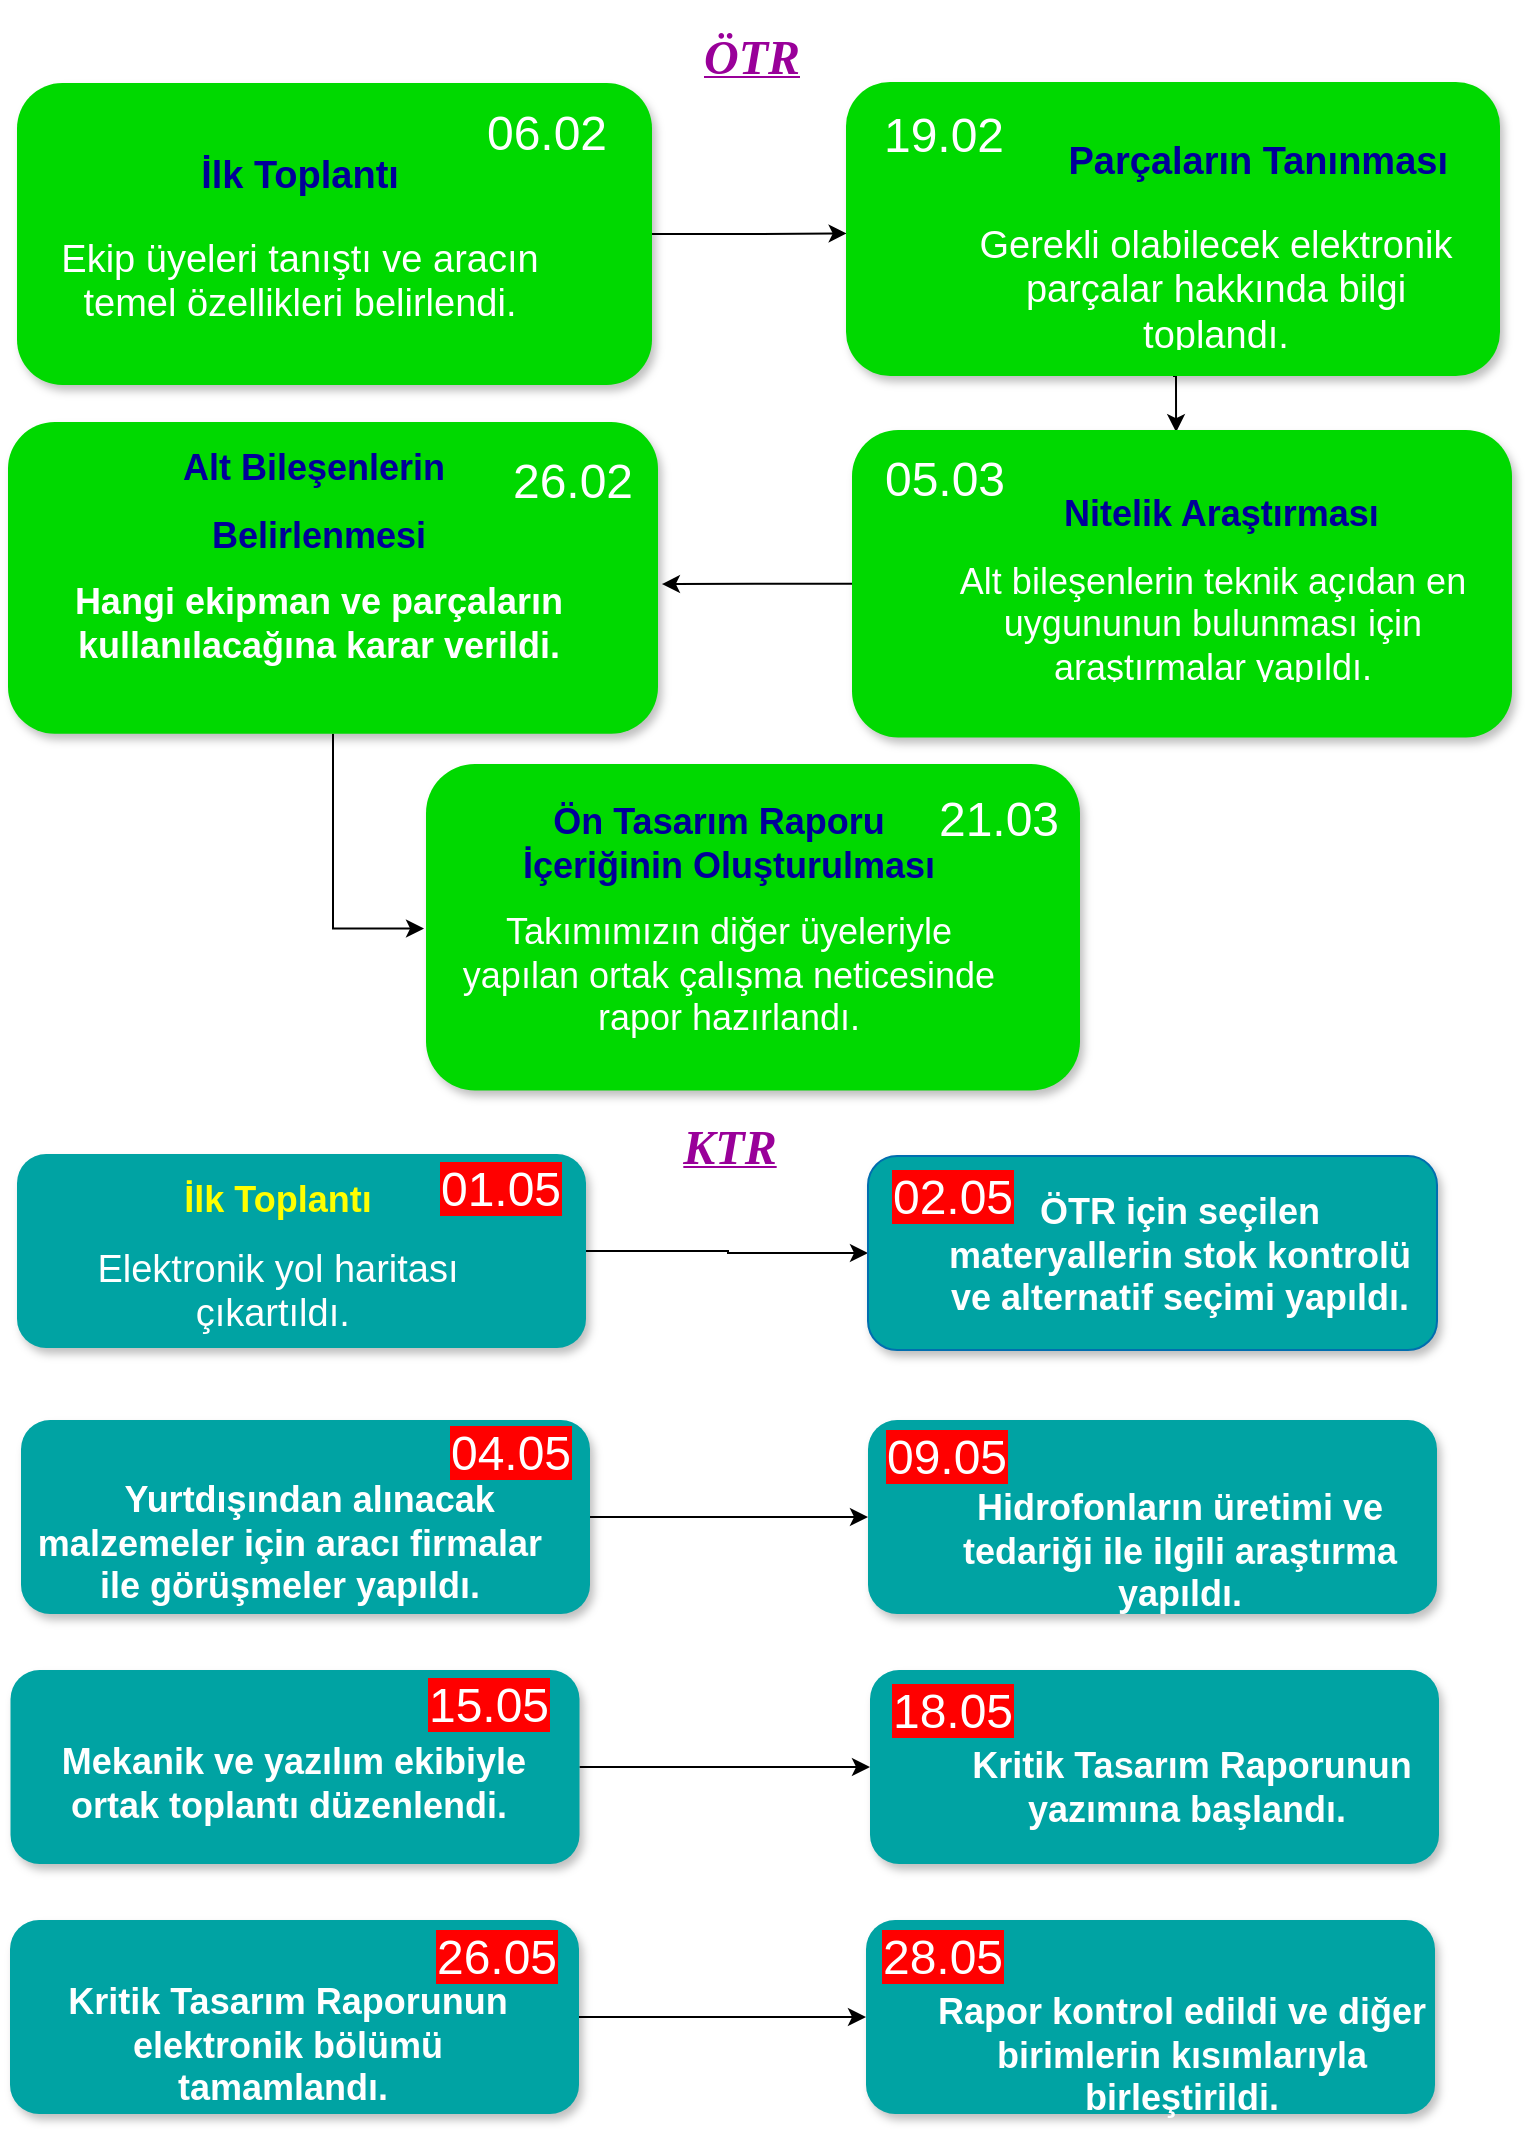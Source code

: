 <mxfile version="14.7.6" type="github"><diagram name="Page-1" id="fbcf5db9-b524-4cd4-e4f3-379dc89c3999"><mxGraphModel dx="3050" dy="807" grid="0" gridSize="10" guides="0" tooltips="1" connect="1" arrows="1" fold="1" page="1" pageScale="1" pageWidth="850" pageHeight="1100" background="none" math="0" shadow="0"><root><mxCell id="0"/><mxCell id="1" parent="0"/><mxCell id="T_IrZNJ4jwdqQeyAai1--99" style="edgeStyle=orthogonalEdgeStyle;rounded=0;orthogonalLoop=1;jettySize=auto;html=1;exitX=1;exitY=0.5;exitDx=0;exitDy=0;entryX=0.001;entryY=0.515;entryDx=0;entryDy=0;entryPerimeter=0;fontSize=9;fontColor=#FFFFFF;" parent="1" source="T_IrZNJ4jwdqQeyAai1--28" target="T_IrZNJ4jwdqQeyAai1--38" edge="1"><mxGeometry relative="1" as="geometry"/></mxCell><mxCell id="T_IrZNJ4jwdqQeyAai1--28" value="" style="rounded=1;whiteSpace=wrap;html=1;strokeColor=none;strokeWidth=1;fontSize=13;fontColor=#FFFFFF;align=center;gradientColor=none;gradientDirection=east;verticalAlign=top;shadow=1;fillColor=#00D900;" parent="1" vertex="1"><mxGeometry x="-779.5" y="45.5" width="317.5" height="151" as="geometry"/></mxCell><mxCell id="T_IrZNJ4jwdqQeyAai1--29" value="&lt;font style=&quot;font-size: 24px&quot;&gt;06.02&lt;/font&gt;" style="text;html=1;strokeColor=none;fillColor=none;align=center;verticalAlign=middle;whiteSpace=wrap;fontSize=30;fontColor=#FFFFFF;" parent="1" vertex="1"><mxGeometry x="-540" y="44" width="51" height="47" as="geometry"/></mxCell><mxCell id="T_IrZNJ4jwdqQeyAai1--33" value="&lt;h1 style=&quot;font-size: 19px&quot;&gt;&lt;font color=&quot;#000099&quot; style=&quot;font-size: 19px&quot;&gt;İlk Toplantı&lt;/font&gt;&lt;/h1&gt;&lt;p style=&quot;font-size: 19px&quot;&gt;&lt;font style=&quot;font-size: 19px&quot;&gt;Ekip üyeleri tanıştı ve aracın temel özellikleri belirlendi.&lt;/font&gt;&lt;/p&gt;" style="text;html=1;spacing=5;spacingTop=-20;whiteSpace=wrap;overflow=hidden;strokeColor=none;strokeWidth=4;fillColor=none;gradientColor=#007FFF;fontSize=9;fontColor=#FFFFFF;align=center;" parent="1" vertex="1"><mxGeometry x="-765" y="78" width="254" height="101" as="geometry"/></mxCell><mxCell id="T_IrZNJ4jwdqQeyAai1--105" style="edgeStyle=orthogonalEdgeStyle;rounded=0;orthogonalLoop=1;jettySize=auto;html=1;exitX=0.5;exitY=1;exitDx=0;exitDy=0;entryX=0.491;entryY=0.007;entryDx=0;entryDy=0;entryPerimeter=0;fontSize=9;fontColor=#FFFFFF;" parent="1" source="T_IrZNJ4jwdqQeyAai1--38" target="T_IrZNJ4jwdqQeyAai1--39" edge="1"><mxGeometry relative="1" as="geometry"/></mxCell><mxCell id="T_IrZNJ4jwdqQeyAai1--38" value="" style="rounded=1;whiteSpace=wrap;html=1;strokeColor=none;strokeWidth=1;fontSize=13;fontColor=#FFFFFF;align=center;gradientColor=none;gradientDirection=east;verticalAlign=top;shadow=1;fillColor=#00D900;" parent="1" vertex="1"><mxGeometry x="-365" y="45" width="327" height="147" as="geometry"/></mxCell><mxCell id="T_IrZNJ4jwdqQeyAai1--107" style="edgeStyle=orthogonalEdgeStyle;rounded=0;orthogonalLoop=1;jettySize=auto;html=1;exitX=0;exitY=0.5;exitDx=0;exitDy=0;entryX=1.006;entryY=0.52;entryDx=0;entryDy=0;entryPerimeter=0;fontSize=9;fontColor=#FFFFFF;" parent="1" source="T_IrZNJ4jwdqQeyAai1--39" target="T_IrZNJ4jwdqQeyAai1--40" edge="1"><mxGeometry relative="1" as="geometry"/></mxCell><mxCell id="T_IrZNJ4jwdqQeyAai1--39" value="" style="rounded=1;whiteSpace=wrap;html=1;strokeColor=none;strokeWidth=1;fontSize=13;fontColor=#FFFFFF;align=center;gradientColor=none;gradientDirection=east;verticalAlign=top;shadow=1;fillColor=#00D900;" parent="1" vertex="1"><mxGeometry x="-362" y="219" width="330" height="153.75" as="geometry"/></mxCell><mxCell id="T_IrZNJ4jwdqQeyAai1--110" style="edgeStyle=orthogonalEdgeStyle;rounded=0;orthogonalLoop=1;jettySize=auto;html=1;exitX=0.5;exitY=1;exitDx=0;exitDy=0;entryX=-0.003;entryY=0.504;entryDx=0;entryDy=0;entryPerimeter=0;fontSize=9;fontColor=#FFFFFF;" parent="1" source="T_IrZNJ4jwdqQeyAai1--40" target="T_IrZNJ4jwdqQeyAai1--47" edge="1"><mxGeometry relative="1" as="geometry"/></mxCell><mxCell id="T_IrZNJ4jwdqQeyAai1--40" value="" style="rounded=1;whiteSpace=wrap;html=1;strokeColor=none;strokeWidth=1;fontSize=13;fontColor=#FFFFFF;align=center;gradientColor=none;gradientDirection=east;verticalAlign=top;shadow=1;fillColor=#00D900;" parent="1" vertex="1"><mxGeometry x="-784" y="215" width="325" height="155.88" as="geometry"/></mxCell><mxCell id="T_IrZNJ4jwdqQeyAai1--47" value="" style="rounded=1;whiteSpace=wrap;html=1;strokeColor=none;strokeWidth=1;fontSize=13;fontColor=#FFFFFF;align=center;gradientColor=none;gradientDirection=east;verticalAlign=top;shadow=1;fillColor=#00D900;" parent="1" vertex="1"><mxGeometry x="-575" y="386" width="327" height="163.25" as="geometry"/></mxCell><mxCell id="T_IrZNJ4jwdqQeyAai1--122" style="edgeStyle=orthogonalEdgeStyle;rounded=0;orthogonalLoop=1;jettySize=auto;html=1;exitX=1;exitY=0.5;exitDx=0;exitDy=0;entryX=0;entryY=0.5;entryDx=0;entryDy=0;fontSize=9;fontColor=#FFFFFF;" parent="1" source="T_IrZNJ4jwdqQeyAai1--53" target="T_IrZNJ4jwdqQeyAai1--71" edge="1"><mxGeometry relative="1" as="geometry"><Array as="points"><mxPoint x="-424" y="630"/><mxPoint x="-424" y="631"/></Array></mxGeometry></mxCell><mxCell id="T_IrZNJ4jwdqQeyAai1--53" value="" style="rounded=1;whiteSpace=wrap;html=1;strokeColor=none;strokeWidth=1;fontSize=13;fontColor=#FFFFFF;align=center;gradientColor=none;gradientDirection=east;verticalAlign=top;shadow=1;fillColor=#00A3A3;" parent="1" vertex="1"><mxGeometry x="-779.5" y="581" width="284.5" height="97" as="geometry"/></mxCell><mxCell id="T_IrZNJ4jwdqQeyAai1--71" value="" style="rounded=1;whiteSpace=wrap;html=1;strokeColor=#006EAF;strokeWidth=1;fontSize=13;fontColor=#ffffff;align=center;gradientDirection=east;verticalAlign=top;shadow=1;fillColor=#00A3A3;" parent="1" vertex="1"><mxGeometry x="-354" y="582" width="284.5" height="97" as="geometry"/></mxCell><mxCell id="T_IrZNJ4jwdqQeyAai1--123" style="edgeStyle=orthogonalEdgeStyle;rounded=0;orthogonalLoop=1;jettySize=auto;html=1;exitX=1;exitY=0.5;exitDx=0;exitDy=0;entryX=0;entryY=0.5;entryDx=0;entryDy=0;fontSize=9;fontColor=#FFFFFF;" parent="1" source="T_IrZNJ4jwdqQeyAai1--72" target="T_IrZNJ4jwdqQeyAai1--73" edge="1"><mxGeometry relative="1" as="geometry"/></mxCell><mxCell id="T_IrZNJ4jwdqQeyAai1--72" value="" style="rounded=1;whiteSpace=wrap;html=1;strokeColor=none;strokeWidth=1;fontSize=13;fontColor=#FFFFFF;align=center;gradientColor=none;gradientDirection=east;verticalAlign=top;shadow=1;fillColor=#00A3A3;" parent="1" vertex="1"><mxGeometry x="-777.5" y="714" width="284.5" height="97" as="geometry"/></mxCell><mxCell id="T_IrZNJ4jwdqQeyAai1--73" value="" style="rounded=1;whiteSpace=wrap;html=1;strokeColor=none;strokeWidth=1;fontSize=13;fontColor=#FFFFFF;align=center;gradientColor=none;gradientDirection=east;verticalAlign=top;shadow=1;fillColor=#00A3A3;" parent="1" vertex="1"><mxGeometry x="-354" y="714" width="284.5" height="97" as="geometry"/></mxCell><mxCell id="T_IrZNJ4jwdqQeyAai1--124" style="edgeStyle=orthogonalEdgeStyle;rounded=0;orthogonalLoop=1;jettySize=auto;html=1;exitX=1;exitY=0.5;exitDx=0;exitDy=0;entryX=0;entryY=0.5;entryDx=0;entryDy=0;fontSize=9;fontColor=#FFFFFF;" parent="1" source="T_IrZNJ4jwdqQeyAai1--74" target="T_IrZNJ4jwdqQeyAai1--75" edge="1"><mxGeometry relative="1" as="geometry"/></mxCell><mxCell id="T_IrZNJ4jwdqQeyAai1--74" value="" style="rounded=1;whiteSpace=wrap;html=1;strokeColor=none;strokeWidth=1;fontSize=13;fontColor=#FFFFFF;align=center;gradientColor=none;gradientDirection=east;verticalAlign=top;shadow=1;fillColor=#00A3A3;" parent="1" vertex="1"><mxGeometry x="-782.75" y="839" width="284.5" height="97" as="geometry"/></mxCell><mxCell id="T_IrZNJ4jwdqQeyAai1--75" value="" style="rounded=1;whiteSpace=wrap;html=1;strokeColor=none;strokeWidth=1;fontSize=13;fontColor=#FFFFFF;align=center;gradientColor=none;gradientDirection=east;verticalAlign=top;shadow=1;fillColor=#00A3A3;" parent="1" vertex="1"><mxGeometry x="-353" y="839" width="284.5" height="97" as="geometry"/></mxCell><mxCell id="T_IrZNJ4jwdqQeyAai1--125" style="edgeStyle=orthogonalEdgeStyle;rounded=0;orthogonalLoop=1;jettySize=auto;html=1;exitX=1;exitY=0.5;exitDx=0;exitDy=0;fontSize=9;fontColor=#FFFFFF;" parent="1" source="T_IrZNJ4jwdqQeyAai1--76" target="T_IrZNJ4jwdqQeyAai1--77" edge="1"><mxGeometry relative="1" as="geometry"/></mxCell><mxCell id="T_IrZNJ4jwdqQeyAai1--76" value="" style="rounded=1;whiteSpace=wrap;html=1;strokeColor=none;strokeWidth=1;fontSize=13;fontColor=#FFFFFF;align=center;gradientColor=none;gradientDirection=east;verticalAlign=top;shadow=1;fillColor=#00A3A3;" parent="1" vertex="1"><mxGeometry x="-783" y="964" width="284.5" height="97" as="geometry"/></mxCell><mxCell id="T_IrZNJ4jwdqQeyAai1--77" value="" style="rounded=1;whiteSpace=wrap;html=1;strokeColor=none;strokeWidth=1;fontSize=13;fontColor=#FFFFFF;align=center;gradientColor=none;gradientDirection=east;verticalAlign=top;shadow=1;fillColor=#00A3A3;" parent="1" vertex="1"><mxGeometry x="-355" y="964" width="284.5" height="97" as="geometry"/></mxCell><mxCell id="T_IrZNJ4jwdqQeyAai1--79" value="&lt;h1 style=&quot;font-size: 19px&quot;&gt;&lt;font style=&quot;font-size: 19px&quot;&gt;&lt;font style=&quot;font-size: 19px&quot;&gt;&amp;nbsp; &amp;nbsp; &amp;nbsp; &amp;nbsp;&amp;nbsp;&lt;/font&gt;&lt;font style=&quot;font-size: 19px&quot; color=&quot;#000099&quot;&gt;Parçaların Tanınması&lt;/font&gt;&lt;/font&gt;&lt;/h1&gt;&lt;p style=&quot;font-size: 19px&quot;&gt;&lt;font style=&quot;font-size: 19px&quot;&gt;Gerekli olabilecek elektronik parçalar hakkında bilgi toplandı.&lt;/font&gt;&lt;/p&gt;" style="text;html=1;spacing=5;spacingTop=-20;whiteSpace=wrap;overflow=hidden;strokeColor=none;strokeWidth=4;fillColor=none;gradientColor=#007FFF;fontSize=9;fontColor=#FFFFFF;align=center;" parent="1" vertex="1"><mxGeometry x="-317" y="71" width="274" height="108" as="geometry"/></mxCell><mxCell id="T_IrZNJ4jwdqQeyAai1--80" value="&lt;font style=&quot;font-size: 24px&quot;&gt;19.02&lt;/font&gt;" style="text;html=1;strokeColor=none;fillColor=none;align=center;verticalAlign=middle;whiteSpace=wrap;fontSize=30;fontColor=#FFFFFF;" parent="1" vertex="1"><mxGeometry x="-336" y="59" width="40" height="20" as="geometry"/></mxCell><mxCell id="T_IrZNJ4jwdqQeyAai1--81" value="&lt;h1 style=&quot;text-align: left&quot;&gt;&lt;span&gt;&lt;font color=&quot;#000099&quot;&gt;&amp;nbsp; &amp;nbsp; &amp;nbsp; &amp;nbsp; &amp;nbsp; &amp;nbsp;Nitelik Araştırması&lt;/font&gt;&lt;/span&gt;&lt;/h1&gt;&lt;h1&gt;&lt;span style=&quot;font-weight: normal&quot;&gt;&lt;font style=&quot;font-size: 18px&quot;&gt;Alt bileşenlerin teknik açıdan en uygununun bulunması için araştırmalar yapıldı.&lt;/font&gt;&lt;/span&gt;&lt;br&gt;&lt;/h1&gt;" style="text;html=1;spacing=5;spacingTop=-20;whiteSpace=wrap;overflow=hidden;strokeColor=none;strokeWidth=4;fillColor=none;gradientColor=#007FFF;fontSize=9;fontColor=#FFFFFF;align=center;" parent="1" vertex="1"><mxGeometry x="-315" y="249" width="267" height="95.5" as="geometry"/></mxCell><mxCell id="T_IrZNJ4jwdqQeyAai1--82" value="&lt;h1&gt;&lt;font color=&quot;#000099&quot;&gt;Alt Bileşenlerin&amp;nbsp;&lt;/font&gt;&lt;/h1&gt;&lt;h1&gt;&lt;font color=&quot;#000099&quot;&gt;Belirlenmesi&lt;/font&gt;&lt;/h1&gt;&lt;h1&gt;Hangi ekipman ve parçaların kullanılacağına karar verildi.&lt;/h1&gt;" style="text;html=1;spacing=5;spacingTop=-20;whiteSpace=wrap;overflow=hidden;strokeColor=none;strokeWidth=4;fillColor=none;gradientColor=#007FFF;fontSize=9;fontColor=#FFFFFF;align=center;" parent="1" vertex="1"><mxGeometry x="-780" y="226" width="303" height="122" as="geometry"/></mxCell><mxCell id="T_IrZNJ4jwdqQeyAai1--83" value="&lt;h1&gt;&lt;span&gt;&lt;font color=&quot;#000099&quot;&gt;&amp;nbsp; &amp;nbsp; &amp;nbsp;Ön Tasarım Raporu&amp;nbsp; &amp;nbsp; &amp;nbsp; &amp;nbsp; İçeriğinin Oluşturulması&lt;/font&gt;&lt;/span&gt;&lt;/h1&gt;&lt;h1&gt;&lt;span style=&quot;font-weight: normal&quot;&gt;&lt;font style=&quot;font-size: 18px&quot;&gt;Takımımızın diğer üyeleriyle yapılan ortak çalışma neticesinde rapor hazırlandı.&lt;/font&gt;&lt;/span&gt;&lt;br&gt;&lt;/h1&gt;" style="text;html=1;spacing=5;spacingTop=-20;whiteSpace=wrap;overflow=hidden;strokeColor=none;strokeWidth=4;fillColor=none;gradientColor=#007FFF;fontSize=9;fontColor=#FFFFFF;align=center;" parent="1" vertex="1"><mxGeometry x="-566" y="403" width="285" height="139" as="geometry"/></mxCell><mxCell id="T_IrZNJ4jwdqQeyAai1--84" value="&lt;font style=&quot;font-size: 24px&quot;&gt;26.02&lt;/font&gt;" style="text;html=1;strokeColor=none;fillColor=none;align=center;verticalAlign=middle;whiteSpace=wrap;fontSize=30;fontColor=#FFFFFF;" parent="1" vertex="1"><mxGeometry x="-527" y="232" width="51" height="20" as="geometry"/></mxCell><mxCell id="T_IrZNJ4jwdqQeyAai1--85" value="&lt;font style=&quot;font-size: 24px&quot;&gt;05.03&lt;/font&gt;" style="text;html=1;strokeColor=none;fillColor=none;align=center;verticalAlign=middle;whiteSpace=wrap;fontSize=30;fontColor=#FFFFFF;" parent="1" vertex="1"><mxGeometry x="-341" y="231" width="51" height="20" as="geometry"/></mxCell><mxCell id="T_IrZNJ4jwdqQeyAai1--86" value="&lt;font style=&quot;font-size: 24px&quot;&gt;21.03&lt;/font&gt;" style="text;html=1;strokeColor=none;fillColor=none;align=center;verticalAlign=middle;whiteSpace=wrap;fontSize=30;fontColor=#FFFFFF;" parent="1" vertex="1"><mxGeometry x="-314" y="401" width="51" height="20" as="geometry"/></mxCell><mxCell id="T_IrZNJ4jwdqQeyAai1--88" value="&lt;h1&gt;&lt;font color=&quot;#ffff00&quot;&gt;İlk Toplantı&lt;/font&gt;&lt;/h1&gt;&lt;p&gt;&lt;font style=&quot;font-size: 19px&quot;&gt;Elektronik yol haritası çıkartıldı.&amp;nbsp;&lt;/font&gt;&lt;/p&gt;" style="text;html=1;spacing=5;spacingTop=-20;whiteSpace=wrap;overflow=hidden;strokeColor=none;strokeWidth=4;fillColor=none;gradientColor=#007FFF;fontSize=9;fontColor=#FFFFFF;align=center;" parent="1" vertex="1"><mxGeometry x="-768" y="592" width="238" height="89" as="geometry"/></mxCell><mxCell id="T_IrZNJ4jwdqQeyAai1--89" value="&lt;h1&gt;ÖTR için seçilen materyallerin stok kontrolü ve alternatif seçimi yapıldı.&lt;/h1&gt;" style="text;html=1;spacing=5;spacingTop=-20;whiteSpace=wrap;overflow=hidden;strokeColor=none;strokeWidth=4;fillColor=none;gradientColor=#007FFF;fontSize=9;fontColor=#FFFFFF;align=center;" parent="1" vertex="1"><mxGeometry x="-324" y="598" width="252" height="81" as="geometry"/></mxCell><mxCell id="T_IrZNJ4jwdqQeyAai1--90" value="&lt;h1&gt;&amp;nbsp; &amp;nbsp; Yurtdışından alınacak malzemeler için aracı firmalar ile görüşmeler yapıldı.&lt;/h1&gt;" style="text;html=1;spacing=5;spacingTop=-20;whiteSpace=wrap;overflow=hidden;strokeColor=none;strokeWidth=4;fillColor=none;gradientColor=#007FFF;fontSize=9;fontColor=#FFFFFF;align=center;" parent="1" vertex="1"><mxGeometry x="-784" y="742" width="282" height="67" as="geometry"/></mxCell><mxCell id="T_IrZNJ4jwdqQeyAai1--91" value="&lt;h1&gt;Hidrofonların üretimi ve tedariği ile ilgili araştırma yapıldı.&lt;/h1&gt;" style="text;html=1;spacing=5;spacingTop=-20;whiteSpace=wrap;overflow=hidden;strokeColor=none;strokeWidth=4;fillColor=none;gradientColor=#007FFF;fontSize=9;fontColor=#FFFFFF;align=center;" parent="1" vertex="1"><mxGeometry x="-329" y="746" width="262" height="70" as="geometry"/></mxCell><mxCell id="T_IrZNJ4jwdqQeyAai1--92" value="&lt;h1&gt;Mekanik ve yazılım ekibiyle ortak toplantı düzenlendi.&amp;nbsp;&lt;/h1&gt;" style="text;html=1;spacing=5;spacingTop=-20;whiteSpace=wrap;overflow=hidden;strokeColor=none;strokeWidth=4;fillColor=none;gradientColor=#007FFF;fontSize=9;fontColor=#FFFFFF;align=center;" parent="1" vertex="1"><mxGeometry x="-772" y="873" width="262" height="52" as="geometry"/></mxCell><mxCell id="T_IrZNJ4jwdqQeyAai1--93" value="&lt;h1&gt;Kritik Tasarım Raporunun yazımına başlandı.&amp;nbsp;&lt;/h1&gt;" style="text;html=1;spacing=5;spacingTop=-20;whiteSpace=wrap;overflow=hidden;strokeColor=none;strokeWidth=4;fillColor=none;gradientColor=#007FFF;fontSize=9;fontColor=#FFFFFF;align=center;" parent="1" vertex="1"><mxGeometry x="-323" y="875" width="262" height="66.5" as="geometry"/></mxCell><mxCell id="T_IrZNJ4jwdqQeyAai1--111" value="&lt;h1&gt;Kritik Tasarım Raporunun elektronik bölümü tamamlandı.&amp;nbsp;&lt;/h1&gt;" style="text;html=1;spacing=5;spacingTop=-20;whiteSpace=wrap;overflow=hidden;strokeColor=none;strokeWidth=4;fillColor=none;gradientColor=#007FFF;fontSize=9;fontColor=#FFFFFF;align=center;" parent="1" vertex="1"><mxGeometry x="-775" y="993" width="262" height="66.5" as="geometry"/></mxCell><mxCell id="T_IrZNJ4jwdqQeyAai1--112" value="&lt;h1&gt;Rapor kontrol edildi ve diğer birimlerin kısımlarıyla birleştirildi.&lt;/h1&gt;" style="text;html=1;spacing=5;spacingTop=-20;whiteSpace=wrap;overflow=hidden;strokeColor=none;strokeWidth=4;fillColor=none;gradientColor=#007FFF;fontSize=9;fontColor=#FFFFFF;align=center;" parent="1" vertex="1"><mxGeometry x="-328" y="998" width="262" height="66.5" as="geometry"/></mxCell><mxCell id="T_IrZNJ4jwdqQeyAai1--113" value="&lt;font style=&quot;font-size: 24px ; background-color: rgb(255 , 0 , 0)&quot;&gt;01.05&lt;/font&gt;" style="text;html=1;strokeColor=none;fillColor=none;align=center;verticalAlign=middle;whiteSpace=wrap;fontSize=30;fontColor=#FFFFFF;" parent="1" vertex="1"><mxGeometry x="-569" y="589" width="63" height="14" as="geometry"/></mxCell><mxCell id="T_IrZNJ4jwdqQeyAai1--114" value="&lt;font style=&quot;font-size: 24px ; background-color: rgb(255 , 0 , 0)&quot;&gt;02.05&lt;/font&gt;" style="text;html=1;strokeColor=none;fillColor=none;align=center;verticalAlign=middle;whiteSpace=wrap;fontSize=30;fontColor=#FFFFFF;" parent="1" vertex="1"><mxGeometry x="-344" y="593" width="65" height="14" as="geometry"/></mxCell><mxCell id="T_IrZNJ4jwdqQeyAai1--115" value="&lt;font style=&quot;font-size: 24px ; background-color: rgb(255 , 0 , 0)&quot;&gt;04.05&lt;/font&gt;" style="text;html=1;strokeColor=none;fillColor=none;align=center;verticalAlign=middle;whiteSpace=wrap;fontSize=30;fontColor=#FFFFFF;" parent="1" vertex="1"><mxGeometry x="-563" y="721" width="61" height="14" as="geometry"/></mxCell><mxCell id="T_IrZNJ4jwdqQeyAai1--117" value="&lt;font style=&quot;font-size: 24px ; background-color: rgb(255 , 0 , 0)&quot;&gt;09.05&lt;/font&gt;" style="text;html=1;strokeColor=none;fillColor=none;align=center;verticalAlign=middle;whiteSpace=wrap;fontSize=30;fontColor=#FFFFFF;" parent="1" vertex="1"><mxGeometry x="-347" y="723" width="65" height="14" as="geometry"/></mxCell><mxCell id="T_IrZNJ4jwdqQeyAai1--118" value="&lt;font style=&quot;font-size: 24px ; background-color: rgb(255 , 0 , 0)&quot;&gt;15.05&lt;/font&gt;" style="text;html=1;strokeColor=none;fillColor=none;align=center;verticalAlign=middle;whiteSpace=wrap;fontSize=30;fontColor=#FFFFFF;" parent="1" vertex="1"><mxGeometry x="-576" y="847" width="65" height="14" as="geometry"/></mxCell><mxCell id="T_IrZNJ4jwdqQeyAai1--119" value="&lt;font style=&quot;font-size: 24px ; background-color: rgb(255 , 0 , 0)&quot;&gt;18.05&lt;/font&gt;" style="text;html=1;strokeColor=none;fillColor=none;align=center;verticalAlign=middle;whiteSpace=wrap;fontSize=30;fontColor=#FFFFFF;" parent="1" vertex="1"><mxGeometry x="-344" y="851" width="65" height="11" as="geometry"/></mxCell><mxCell id="T_IrZNJ4jwdqQeyAai1--120" value="&lt;font style=&quot;font-size: 24px ; background-color: rgb(255 , 0 , 0)&quot;&gt;26.05&lt;/font&gt;" style="text;html=1;strokeColor=none;fillColor=none;align=center;verticalAlign=middle;whiteSpace=wrap;fontSize=30;fontColor=#FFFFFF;" parent="1" vertex="1"><mxGeometry x="-572" y="973" width="65" height="14" as="geometry"/></mxCell><mxCell id="T_IrZNJ4jwdqQeyAai1--121" value="&lt;font style=&quot;font-size: 24px ; background-color: rgb(255 , 0 , 0)&quot;&gt;28.05&lt;/font&gt;" style="text;html=1;strokeColor=none;fillColor=none;align=center;verticalAlign=middle;whiteSpace=wrap;fontSize=30;fontColor=#FFFFFF;" parent="1" vertex="1"><mxGeometry x="-349" y="972" width="65" height="15" as="geometry"/></mxCell><mxCell id="3U12tYTTT9dIZOdPUpQE-2" value="&lt;h3&gt;&lt;font face=&quot;Times New Roman&quot; color=&quot;#990099&quot; size=&quot;1&quot;&gt;&lt;b&gt;&lt;u&gt;&lt;i style=&quot;font-size: 24px&quot;&gt;ÖTR&lt;/i&gt;&lt;/u&gt;&lt;/b&gt;&lt;/font&gt;&lt;/h3&gt;" style="text;html=1;strokeColor=none;fillColor=none;align=center;verticalAlign=middle;whiteSpace=wrap;rounded=0;" parent="1" vertex="1"><mxGeometry x="-489" y="10" width="154" height="45" as="geometry"/></mxCell><mxCell id="3U12tYTTT9dIZOdPUpQE-4" value="&lt;h1&gt;&lt;font face=&quot;Times New Roman&quot; color=&quot;#990099&quot; size=&quot;1&quot;&gt;&lt;b&gt;&lt;u&gt;&lt;i style=&quot;font-size: 24px&quot;&gt;KTR&lt;/i&gt;&lt;/u&gt;&lt;/b&gt;&lt;/font&gt;&lt;/h1&gt;" style="text;html=1;strokeColor=none;fillColor=none;align=center;verticalAlign=middle;whiteSpace=wrap;rounded=0;" parent="1" vertex="1"><mxGeometry x="-500" y="555" width="154" height="45" as="geometry"/></mxCell></root></mxGraphModel></diagram></mxfile>